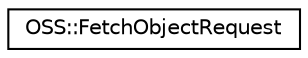 digraph "类继承关系图"
{
  edge [fontname="Helvetica",fontsize="10",labelfontname="Helvetica",labelfontsize="10"];
  node [fontname="Helvetica",fontsize="10",shape=record];
  rankdir="LR";
  Node1 [label="OSS::FetchObjectRequest",height=0.2,width=0.4,color="black", fillcolor="white", style="filled",URL="$class_o_s_s_1_1_fetch_object_request.html"];
}
